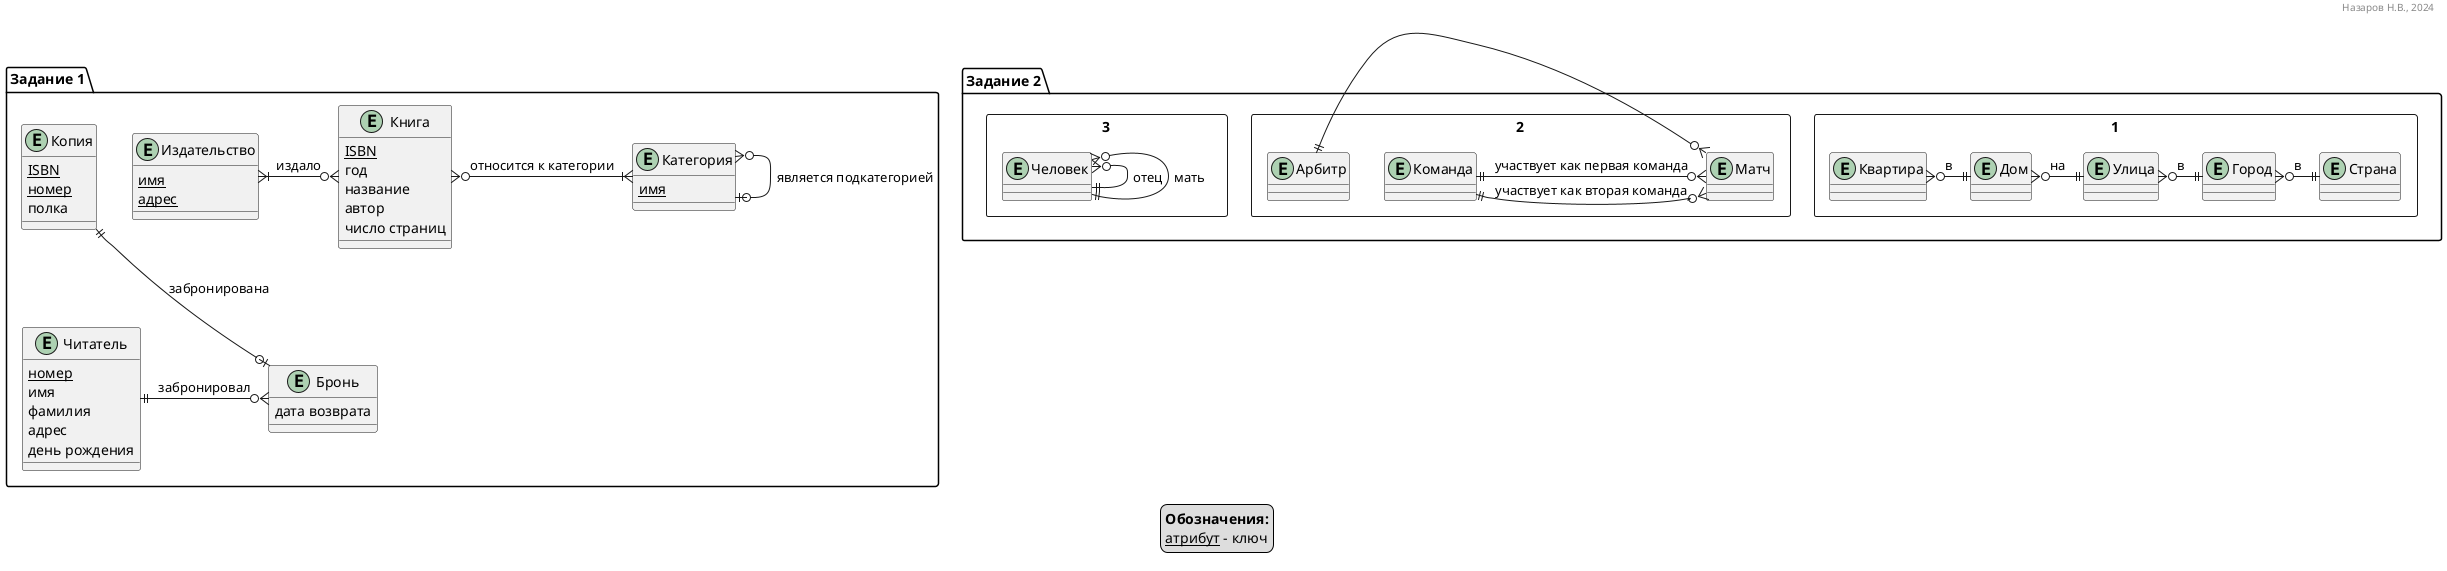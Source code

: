 @startuml libsys

header Назаров Н.В., 2024

legend
    <b>Обозначения:</b>
    <u>атрибут</u> - ключ
endlegend

package "Задание 1" {

    entity Издательство {
        <u>имя</u>
        <u>адрес</u>
    }

    entity Книга {
        <u>ISBN</u>
        год
        название
        автор
        число страниц
    }

    entity Копия {
        <u>ISBN</u>
        <u>номер</u>
        полка
    }

    entity Категория {
        <u>имя</u>
    }

    entity Читатель {
        <u>номер</u>
        имя
        фамилия
        адрес
        день рождения
    }

    entity Бронь {
        дата возврата
    }

    Издательство }|-o{ Книга : издало
    Книга }o-|{ Категория : относится к категории
    Читатель ||-o{ Бронь : забронировал
    Копия ||--o| Бронь : забронирована
    Категория }o-o| Категория : является подкатегорией

}

package "Задание 2" {

    rectangle 1 {

        entity Страна
        entity Город
        entity Улица
        entity Дом
        entity Квартира

        Квартира }o-|| Дом : в
        Дом }o-|| Улица : на
        Улица }o-|| Город : в
        Город }o-|| Страна : в

    }

    rectangle 2 {

        entity Команда
        entity Арбитр
        entity Матч

        Команда ||-o{ Матч : участвует как первая команда
        Команда ||-o{ Матч : участвует как вторая команда
        Арбитр ||-o{ Матч

    }

    rectangle 3 {

        entity Человек

        Человек }o-|| Человек : отец
        Человек }o-|| Человек : мать

    }
}

@enduml